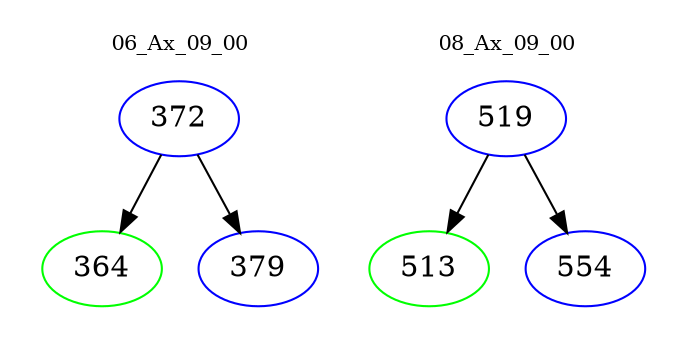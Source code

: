 digraph{
subgraph cluster_0 {
color = white
label = "06_Ax_09_00";
fontsize=10;
T0_372 [label="372", color="blue"]
T0_372 -> T0_364 [color="black"]
T0_364 [label="364", color="green"]
T0_372 -> T0_379 [color="black"]
T0_379 [label="379", color="blue"]
}
subgraph cluster_1 {
color = white
label = "08_Ax_09_00";
fontsize=10;
T1_519 [label="519", color="blue"]
T1_519 -> T1_513 [color="black"]
T1_513 [label="513", color="green"]
T1_519 -> T1_554 [color="black"]
T1_554 [label="554", color="blue"]
}
}
